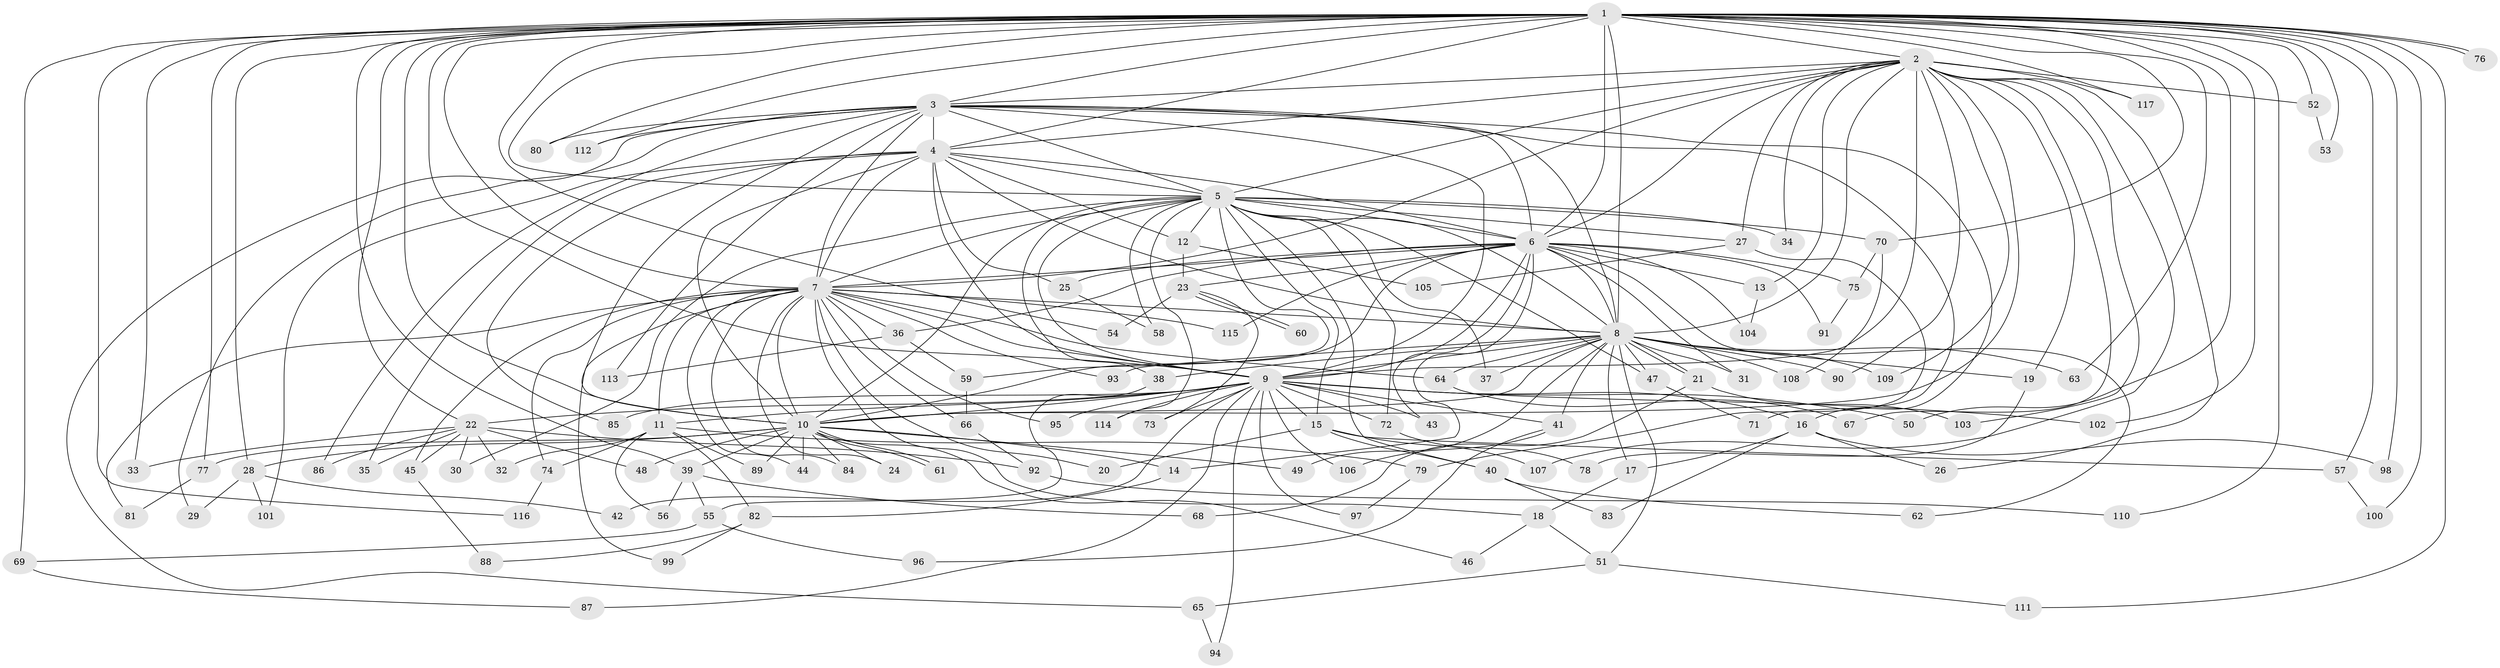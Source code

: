 // coarse degree distribution, {3: 0.1702127659574468, 19: 0.02127659574468085, 2: 0.23404255319148937, 14: 0.02127659574468085, 17: 0.0425531914893617, 5: 0.1702127659574468, 1: 0.06382978723404255, 4: 0.0851063829787234, 10: 0.02127659574468085, 6: 0.0425531914893617, 16: 0.0425531914893617, 13: 0.02127659574468085, 22: 0.02127659574468085, 8: 0.02127659574468085, 25: 0.02127659574468085}
// Generated by graph-tools (version 1.1) at 2025/36/03/04/25 23:36:15]
// undirected, 117 vertices, 259 edges
graph export_dot {
  node [color=gray90,style=filled];
  1;
  2;
  3;
  4;
  5;
  6;
  7;
  8;
  9;
  10;
  11;
  12;
  13;
  14;
  15;
  16;
  17;
  18;
  19;
  20;
  21;
  22;
  23;
  24;
  25;
  26;
  27;
  28;
  29;
  30;
  31;
  32;
  33;
  34;
  35;
  36;
  37;
  38;
  39;
  40;
  41;
  42;
  43;
  44;
  45;
  46;
  47;
  48;
  49;
  50;
  51;
  52;
  53;
  54;
  55;
  56;
  57;
  58;
  59;
  60;
  61;
  62;
  63;
  64;
  65;
  66;
  67;
  68;
  69;
  70;
  71;
  72;
  73;
  74;
  75;
  76;
  77;
  78;
  79;
  80;
  81;
  82;
  83;
  84;
  85;
  86;
  87;
  88;
  89;
  90;
  91;
  92;
  93;
  94;
  95;
  96;
  97;
  98;
  99;
  100;
  101;
  102;
  103;
  104;
  105;
  106;
  107;
  108;
  109;
  110;
  111;
  112;
  113;
  114;
  115;
  116;
  117;
  1 -- 2;
  1 -- 3;
  1 -- 4;
  1 -- 5;
  1 -- 6;
  1 -- 7;
  1 -- 8;
  1 -- 9;
  1 -- 10;
  1 -- 22;
  1 -- 28;
  1 -- 33;
  1 -- 39;
  1 -- 50;
  1 -- 52;
  1 -- 53;
  1 -- 54;
  1 -- 57;
  1 -- 63;
  1 -- 69;
  1 -- 70;
  1 -- 76;
  1 -- 76;
  1 -- 77;
  1 -- 80;
  1 -- 98;
  1 -- 100;
  1 -- 102;
  1 -- 110;
  1 -- 111;
  1 -- 112;
  1 -- 116;
  1 -- 117;
  2 -- 3;
  2 -- 4;
  2 -- 5;
  2 -- 6;
  2 -- 7;
  2 -- 8;
  2 -- 9;
  2 -- 10;
  2 -- 13;
  2 -- 19;
  2 -- 26;
  2 -- 27;
  2 -- 34;
  2 -- 52;
  2 -- 67;
  2 -- 90;
  2 -- 103;
  2 -- 107;
  2 -- 109;
  2 -- 117;
  3 -- 4;
  3 -- 5;
  3 -- 6;
  3 -- 7;
  3 -- 8;
  3 -- 9;
  3 -- 10;
  3 -- 16;
  3 -- 29;
  3 -- 65;
  3 -- 71;
  3 -- 80;
  3 -- 86;
  3 -- 112;
  3 -- 113;
  4 -- 5;
  4 -- 6;
  4 -- 7;
  4 -- 8;
  4 -- 9;
  4 -- 10;
  4 -- 12;
  4 -- 25;
  4 -- 35;
  4 -- 85;
  4 -- 101;
  5 -- 6;
  5 -- 7;
  5 -- 8;
  5 -- 9;
  5 -- 10;
  5 -- 12;
  5 -- 15;
  5 -- 27;
  5 -- 30;
  5 -- 34;
  5 -- 37;
  5 -- 38;
  5 -- 40;
  5 -- 47;
  5 -- 58;
  5 -- 59;
  5 -- 70;
  5 -- 72;
  5 -- 114;
  6 -- 7;
  6 -- 8;
  6 -- 9;
  6 -- 10;
  6 -- 13;
  6 -- 14;
  6 -- 23;
  6 -- 25;
  6 -- 31;
  6 -- 36;
  6 -- 43;
  6 -- 62;
  6 -- 75;
  6 -- 91;
  6 -- 104;
  6 -- 115;
  7 -- 8;
  7 -- 9;
  7 -- 10;
  7 -- 11;
  7 -- 18;
  7 -- 20;
  7 -- 24;
  7 -- 36;
  7 -- 44;
  7 -- 45;
  7 -- 64;
  7 -- 66;
  7 -- 74;
  7 -- 81;
  7 -- 84;
  7 -- 93;
  7 -- 95;
  7 -- 99;
  7 -- 115;
  8 -- 9;
  8 -- 10;
  8 -- 17;
  8 -- 19;
  8 -- 21;
  8 -- 21;
  8 -- 31;
  8 -- 37;
  8 -- 38;
  8 -- 41;
  8 -- 47;
  8 -- 49;
  8 -- 51;
  8 -- 63;
  8 -- 64;
  8 -- 90;
  8 -- 93;
  8 -- 108;
  8 -- 109;
  9 -- 10;
  9 -- 11;
  9 -- 15;
  9 -- 16;
  9 -- 22;
  9 -- 41;
  9 -- 42;
  9 -- 43;
  9 -- 50;
  9 -- 72;
  9 -- 73;
  9 -- 85;
  9 -- 87;
  9 -- 94;
  9 -- 95;
  9 -- 97;
  9 -- 102;
  9 -- 106;
  9 -- 114;
  10 -- 14;
  10 -- 24;
  10 -- 28;
  10 -- 39;
  10 -- 44;
  10 -- 46;
  10 -- 48;
  10 -- 49;
  10 -- 61;
  10 -- 61;
  10 -- 77;
  10 -- 84;
  10 -- 89;
  11 -- 32;
  11 -- 56;
  11 -- 74;
  11 -- 79;
  11 -- 82;
  11 -- 89;
  12 -- 23;
  12 -- 105;
  13 -- 104;
  14 -- 82;
  15 -- 20;
  15 -- 40;
  15 -- 57;
  15 -- 107;
  16 -- 17;
  16 -- 26;
  16 -- 83;
  16 -- 98;
  17 -- 18;
  18 -- 46;
  18 -- 51;
  19 -- 78;
  21 -- 68;
  21 -- 103;
  22 -- 30;
  22 -- 32;
  22 -- 33;
  22 -- 35;
  22 -- 45;
  22 -- 48;
  22 -- 86;
  22 -- 92;
  23 -- 54;
  23 -- 60;
  23 -- 60;
  23 -- 73;
  25 -- 58;
  27 -- 79;
  27 -- 105;
  28 -- 29;
  28 -- 42;
  28 -- 101;
  36 -- 59;
  36 -- 113;
  38 -- 55;
  39 -- 55;
  39 -- 56;
  39 -- 68;
  40 -- 62;
  40 -- 83;
  41 -- 96;
  41 -- 106;
  45 -- 88;
  47 -- 71;
  51 -- 65;
  51 -- 111;
  52 -- 53;
  55 -- 69;
  55 -- 96;
  57 -- 100;
  59 -- 66;
  64 -- 67;
  65 -- 94;
  66 -- 92;
  69 -- 87;
  70 -- 75;
  70 -- 108;
  72 -- 78;
  74 -- 116;
  75 -- 91;
  77 -- 81;
  79 -- 97;
  82 -- 88;
  82 -- 99;
  92 -- 110;
}
